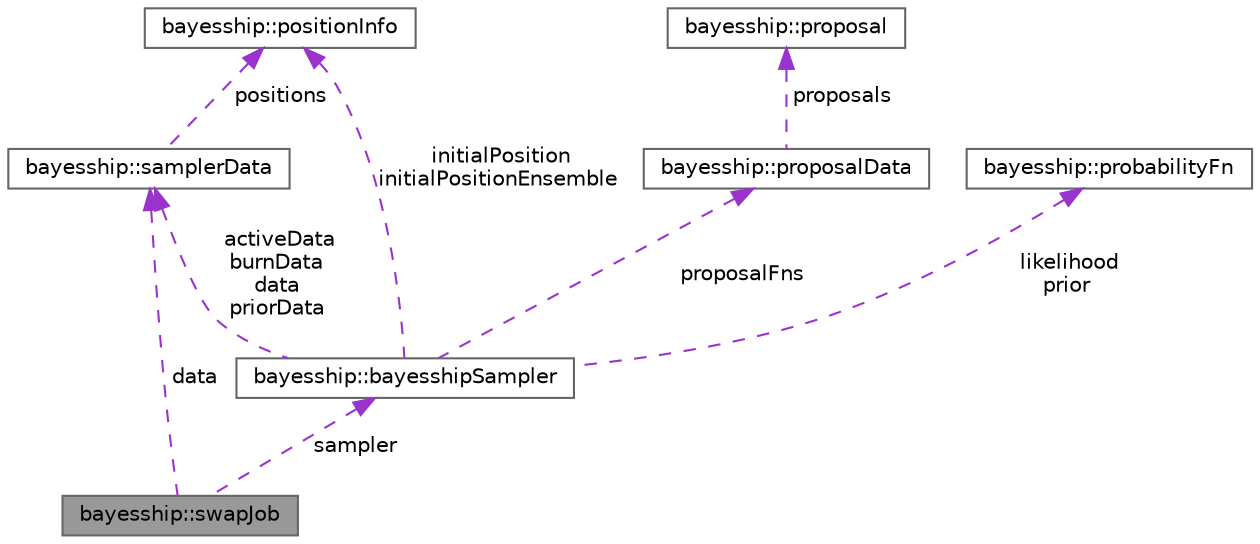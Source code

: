 digraph "bayesship::swapJob"
{
 // LATEX_PDF_SIZE
  bgcolor="transparent";
  edge [fontname=Helvetica,fontsize=10,labelfontname=Helvetica,labelfontsize=10];
  node [fontname=Helvetica,fontsize=10,shape=box,height=0.2,width=0.4];
  Node1 [label="bayesship::swapJob",height=0.2,width=0.4,color="gray40", fillcolor="grey60", style="filled", fontcolor="black",tooltip="Structure to package swap `‘jobs’' for sampling."];
  Node2 -> Node1 [dir="back",color="darkorchid3",style="dashed",label=" data" ];
  Node2 [label="bayesship::samplerData",height=0.2,width=0.4,color="gray40", fillcolor="white", style="filled",URL="$classbayesship_1_1samplerData.html",tooltip=" "];
  Node3 -> Node2 [dir="back",color="darkorchid3",style="dashed",label=" positions" ];
  Node3 [label="bayesship::positionInfo",height=0.2,width=0.4,color="gray40", fillcolor="white", style="filled",URL="$classbayesship_1_1positionInfo.html",tooltip="Class to hold information about a position in parameter/model space."];
  Node4 -> Node1 [dir="back",color="darkorchid3",style="dashed",label=" sampler" ];
  Node4 [label="bayesship::bayesshipSampler",height=0.2,width=0.4,color="gray40", fillcolor="white", style="filled",URL="$classbayesship_1_1bayesshipSampler.html",tooltip=" "];
  Node5 -> Node4 [dir="back",color="darkorchid3",style="dashed",label=" proposalFns" ];
  Node5 [label="bayesship::proposalData",height=0.2,width=0.4,color="gray40", fillcolor="white", style="filled",URL="$classbayesship_1_1proposalData.html",tooltip="Likelihood function typedef."];
  Node6 -> Node5 [dir="back",color="darkorchid3",style="dashed",label=" proposals" ];
  Node6 [label="bayesship::proposal",height=0.2,width=0.4,color="gray40", fillcolor="white", style="filled",URL="$classbayesship_1_1proposal.html",tooltip=" "];
  Node7 -> Node4 [dir="back",color="darkorchid3",style="dashed",label=" likelihood\nprior" ];
  Node7 [label="bayesship::probabilityFn",height=0.2,width=0.4,color="gray40", fillcolor="white", style="filled",URL="$classbayesship_1_1probabilityFn.html",tooltip=" "];
  Node3 -> Node4 [dir="back",color="darkorchid3",style="dashed",label=" initialPosition\ninitialPositionEnsemble" ];
  Node2 -> Node4 [dir="back",color="darkorchid3",style="dashed",label=" activeData\nburnData\ndata\npriorData" ];
}
